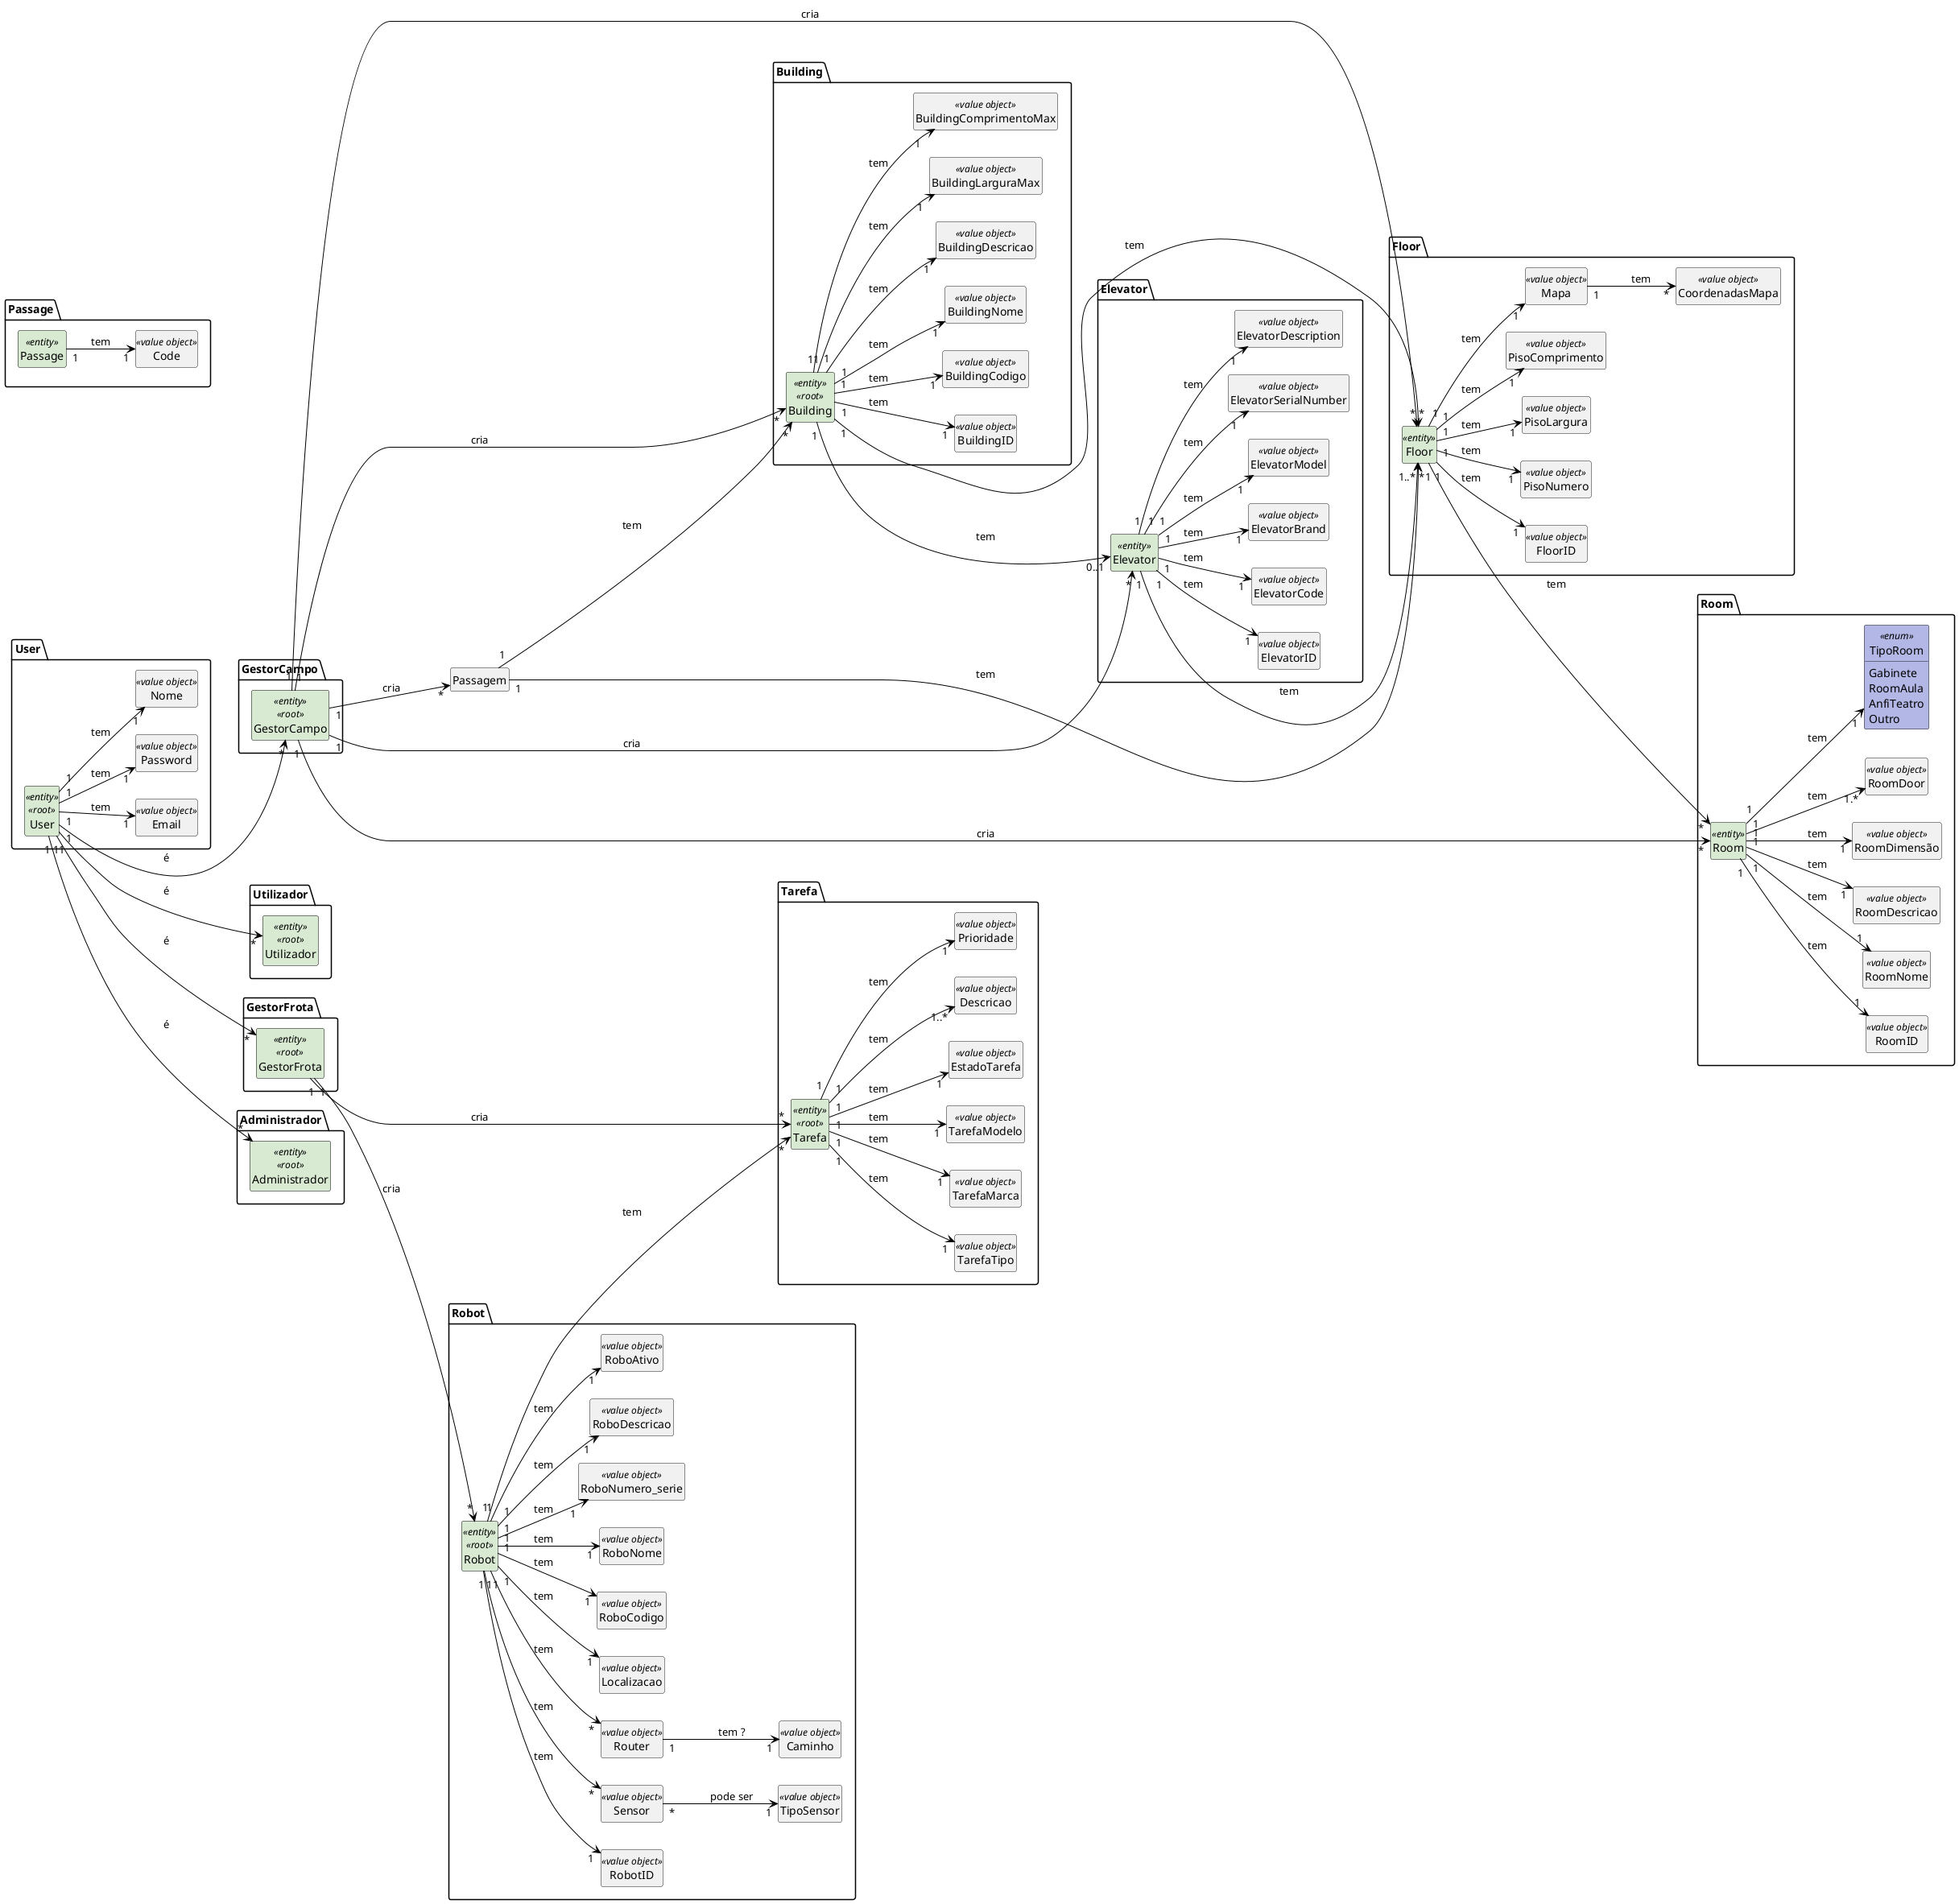 @startuml
!define ENTITY
!define VALUE_OBJECT

hide methods
hide empty members
left to right direction
hide circle


skinparam class {
    BackgroundColor<<entity>> #D9EAD3
    BackgroundColor<<valueObject>> #FEF4F4
    BackgroundColor<<enum>> #b3b7e6
    BorderColor<<entity>> Black
    BorderColor<<valueObject>> Black
    ArrowColor Black
}

package PUser as "User" {
    entity "User" <<entity>> <<root>>
    entity "Email" <<value object>>
    entity "Password" <<value object>>
    entity "Nome" <<value object>>
    "User" "1" --> "1" "Email": tem
    "User" "1" --> "1" "Password": tem
    "User" "1" --> "1" "Nome": tem

}

package PGestorCampo as "GestorCampo" {
  entity "GestorCampo" <<entity>> <<root>>
}

package PUtilizador as "Utilizador" {
  entity "Utilizador" <<entity>> <<root>>
}

package PGestorFrota as "GestorFrota" {
  entity "GestorFrota" <<entity>> <<root>>
}

package PAdministrador as "Administrador" {
  entity "Administrador" <<entity>> <<root>>
}

package PBuilding as "Building" {
    entity "Building" <<entity>> <<root>>
    entity "BuildingID" <<value object>>
    entity "BuildingCodigo" <<value object>>
    entity "BuildingNome" <<value object>>
    entity "BuildingDescricao" <<value object>>
    entity "BuildingLarguraMax" <<value object>>
    entity "BuildingComprimentoMax" <<value object>>
    "Building" "1" --> "1" "BuildingID": tem
    "Building" "1" --> "1" "BuildingCodigo": tem
    "Building" "1" --> "1" "BuildingNome": tem
    "Building" "1" --> "1" "BuildingDescricao": tem
    "Building" "1" --> "1" "BuildingLarguraMax": tem
    "Building" "1" --> "1" "BuildingComprimentoMax": tem
}

package PPiso as "Floor" {
  entity "Floor" <<entity>>
  entity "FloorID" <<value object>>
  entity "PisoNumero" <<value object>>
  entity "PisoLargura" <<value object>>
  entity "PisoComprimento" <<value object>>
  entity "Mapa" <<value object>>
  entity "CoordenadasMapa" <<value object>>
  "Floor" "1" --> "1" "FloorID": tem
  "Floor" "1" --> "1" "PisoNumero": tem
  "Floor" "1" --> "1" "PisoLargura": tem
  "Floor" "1" --> "1" "PisoComprimento": tem
  "Floor" "1" --> "1" "Mapa": tem
  "Mapa" "1" --> "*" "CoordenadasMapa": tem
}

package PElevator as "Elevator" {
  entity "Elevator" <<entity>>
  entity "ElevatorID" <<value object>>
  entity "ElevatorCode" <<value object>>
  entity "ElevatorBrand" <<value object>>
  entity "ElevatorModel" <<value object>>
  entity "ElevatorSerialNumber" <<value object>>
  entity "ElevatorDescription" <<value object>>
  "Elevator" "1" --> "1" "ElevatorID": tem
  "Elevator" "1" --> "1" "ElevatorCode": tem
  "Elevator" "1" --> "1" "ElevatorBrand": tem
  "Elevator" "1" --> "1" "ElevatorModel": tem
  "Elevator" "1" --> "1" "ElevatorSerialNumber": tem
  "Elevator" "1" --> "1" "ElevatorDescription": tem
}

package PRoom as "Room"{
  entity "Room" <<entity>>
  entity "RoomID" <<value object>>
  entity "RoomNome" <<value object>>
  entity "RoomDescricao" <<value object>>
  entity "RoomDimensão" <<value object>>
  entity "RoomDoor" <<value object>>
  enum "TipoRoom" <<enum>> {
    Gabinete
    RoomAula
    AnfiTeatro
    Outro
  }
  "Room" "1" --> "1" "RoomID": tem
  "Room" "1" --> "1" "RoomNome": tem
  "Room" "1" --> "1" "RoomDescricao": tem
  "Room" "1" --> "1" "RoomDimensão": tem
  "Room" "1" --> "1.*" "RoomDoor": tem
  "Room" "1" --> "1" "TipoRoom": tem
}

package PPassage as "Passage"{
  entity "Passage" <<entity>>
  'entity "PassageID" <<value object>>
  entity "Code" <<value object>>

  'Passage "1" --> "1" "PassageID": tem
  Passage "1" --> "1" "Code": tem

}

package PRobo as "Robot" {
    entity "Robot" <<entity>> <<root>>
    entity "RobotID" <<value object>>
    entity "Sensor" <<value object>>
    entity "TipoSensor" <<value object>>
    entity "Router" <<value object>>
    entity "Caminho" <<value object>>
    entity "Localizacao" <<value object>>
    entity "RoboCodigo" <<value object>>
    entity "RoboNome" <<value object>>
    entity "RoboNumero_serie" <<value object>>
    entity "RoboDescricao" <<value object>>
    entity "RoboAtivo" <<value object>>
    "Robot" "1" --> "1" "RobotID": tem
    "Robot" "1" --> "1" "Localizacao": tem
    "Robot" "1" --> "*" "Sensor": tem
    "Robot" "1" --> "1" "RoboCodigo": tem
    "Robot" "1" --> "1" "RoboNome": tem
    "Robot" "1" --> "1" "RoboNumero_serie": tem
    "Robot" "1" --> "1" "RoboDescricao": tem
    "Robot" "1" --> "1" "RoboAtivo": tem
    "Sensor" "*" --> "1" "TipoSensor": pode ser
    "Robot" "1" --> "*" "Router": tem
    "Router" "1" --> "1" "Caminho": tem ?
}

package PTarefa as "Tarefa" {
    entity "Tarefa" <<entity>> <<root>>
    entity "TarefaTipo" <<value object>>
    entity "TarefaMarca" <<value object>>
    entity "TarefaModelo" <<value object>>
    entity "EstadoTarefa" <<value object>>
    entity "Descricao" <<value object>>
    entity "Prioridade" <<value object>>
    "Tarefa" "1" --> "1" "TarefaTipo": tem
    "Tarefa" "1" --> "1" "TarefaMarca": tem
    "Tarefa" "1" --> "1" "TarefaModelo": tem
    "Tarefa" "1" --> "1" "EstadoTarefa": tem
    "Tarefa" "1" --> "1..*" "Descricao": tem
    "Tarefa" "1" --> "1" "Prioridade": tem
}

Building "1" ---> "*" Floor: tem
Building "1" ---> "0..1" Elevator: tem

Elevator "1" ---> "1..*" Floor: tem

Floor "1" ---> "*" Room: tem

Passagem "1" ---> "*" Floor: tem
Passagem "1" ---> "*" Building: tem

Robot "1" ---> "*" Tarefa: tem

User "1" ---> "*" Administrador: é
User "1" ---> "*" GestorCampo: é
User "1" ---> "*" GestorFrota: é
User "1" ---> "*" Utilizador: é

GestorCampo "1" ---> "*" Building: cria
GestorCampo "1" ---> "*" Floor: cria
GestorCampo "1" ---> "*" Room: cria
GestorCampo "1" ---> "*" Passagem: cria
GestorCampo "1" ---> "*" Elevator: cria

GestorFrota "1" ---> "*" Robot: cria
GestorFrota "1" ---> "*" Tarefa: cria

@enduml